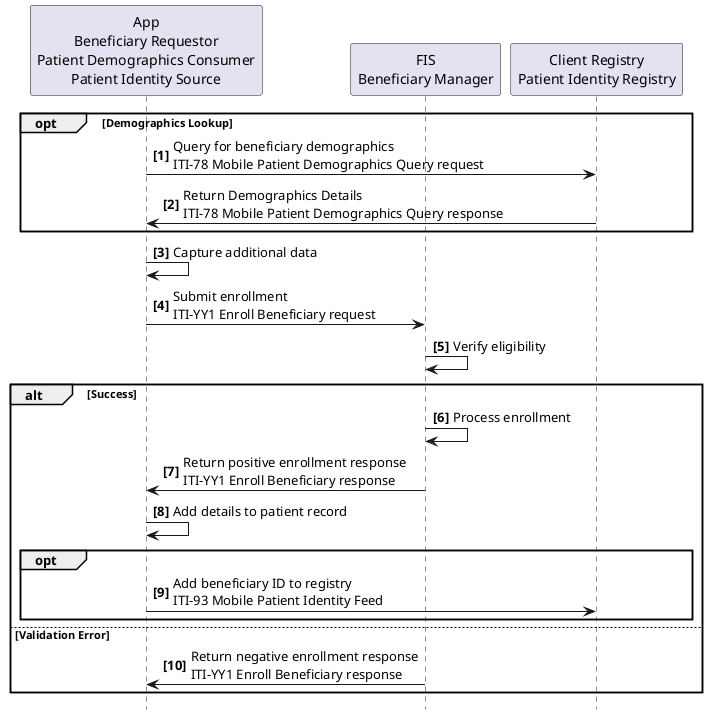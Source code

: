 @startuml
skinparam svgDimensionStyle false
hide footbox
autonumber "<b>[0]"

participant "App\nBeneficiary Requestor\nPatient Demographics Consumer\nPatient Identity Source" as App
participant "FIS\nBeneficiary Manager" as FIS
participant "Client Registry\nPatient Identity Registry" as CR

opt Demographics Lookup
  App->CR: Query for beneficiary demographics\nITI-78 Mobile Patient Demographics Query request
  CR->App: Return Demographics Details\nITI-78 Mobile Patient Demographics Query response
end
App->App: Capture additional data
App->FIS: Submit enrollment\nITI-YY1 Enroll Beneficiary request
FIS->FIS: Verify eligibility
alt Success
  FIS->FIS: Process enrollment
  FIS->App: Return positive enrollment response\nITI-YY1 Enroll Beneficiary response
  App->App: Add details to patient record
  opt
    App->CR: Add beneficiary ID to registry\nITI-93 Mobile Patient Identity Feed
  end
else Validation Error
  FIS->App: Return negative enrollment response\nITI-YY1 Enroll Beneficiary response
end

@enduml

